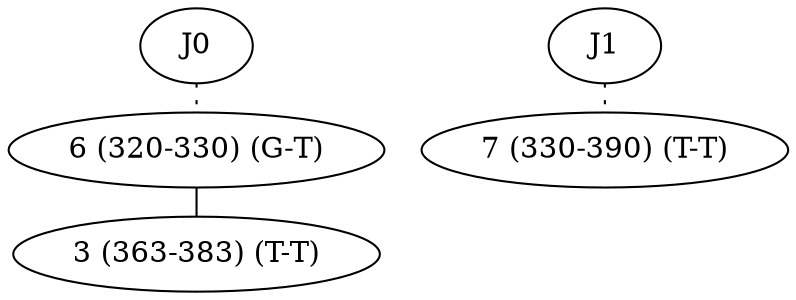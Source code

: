 graph g {
ranksep=0.2;
overlap=scale;
"J0" -- "6 (320-330) (G-T)" [style=dotted];
"6 (320-330) (G-T)" -- "3 (363-383) (T-T)" [weight=1.2, len=0.5];
"J1" -- "7 (330-390) (T-T)" [style=dotted];
}